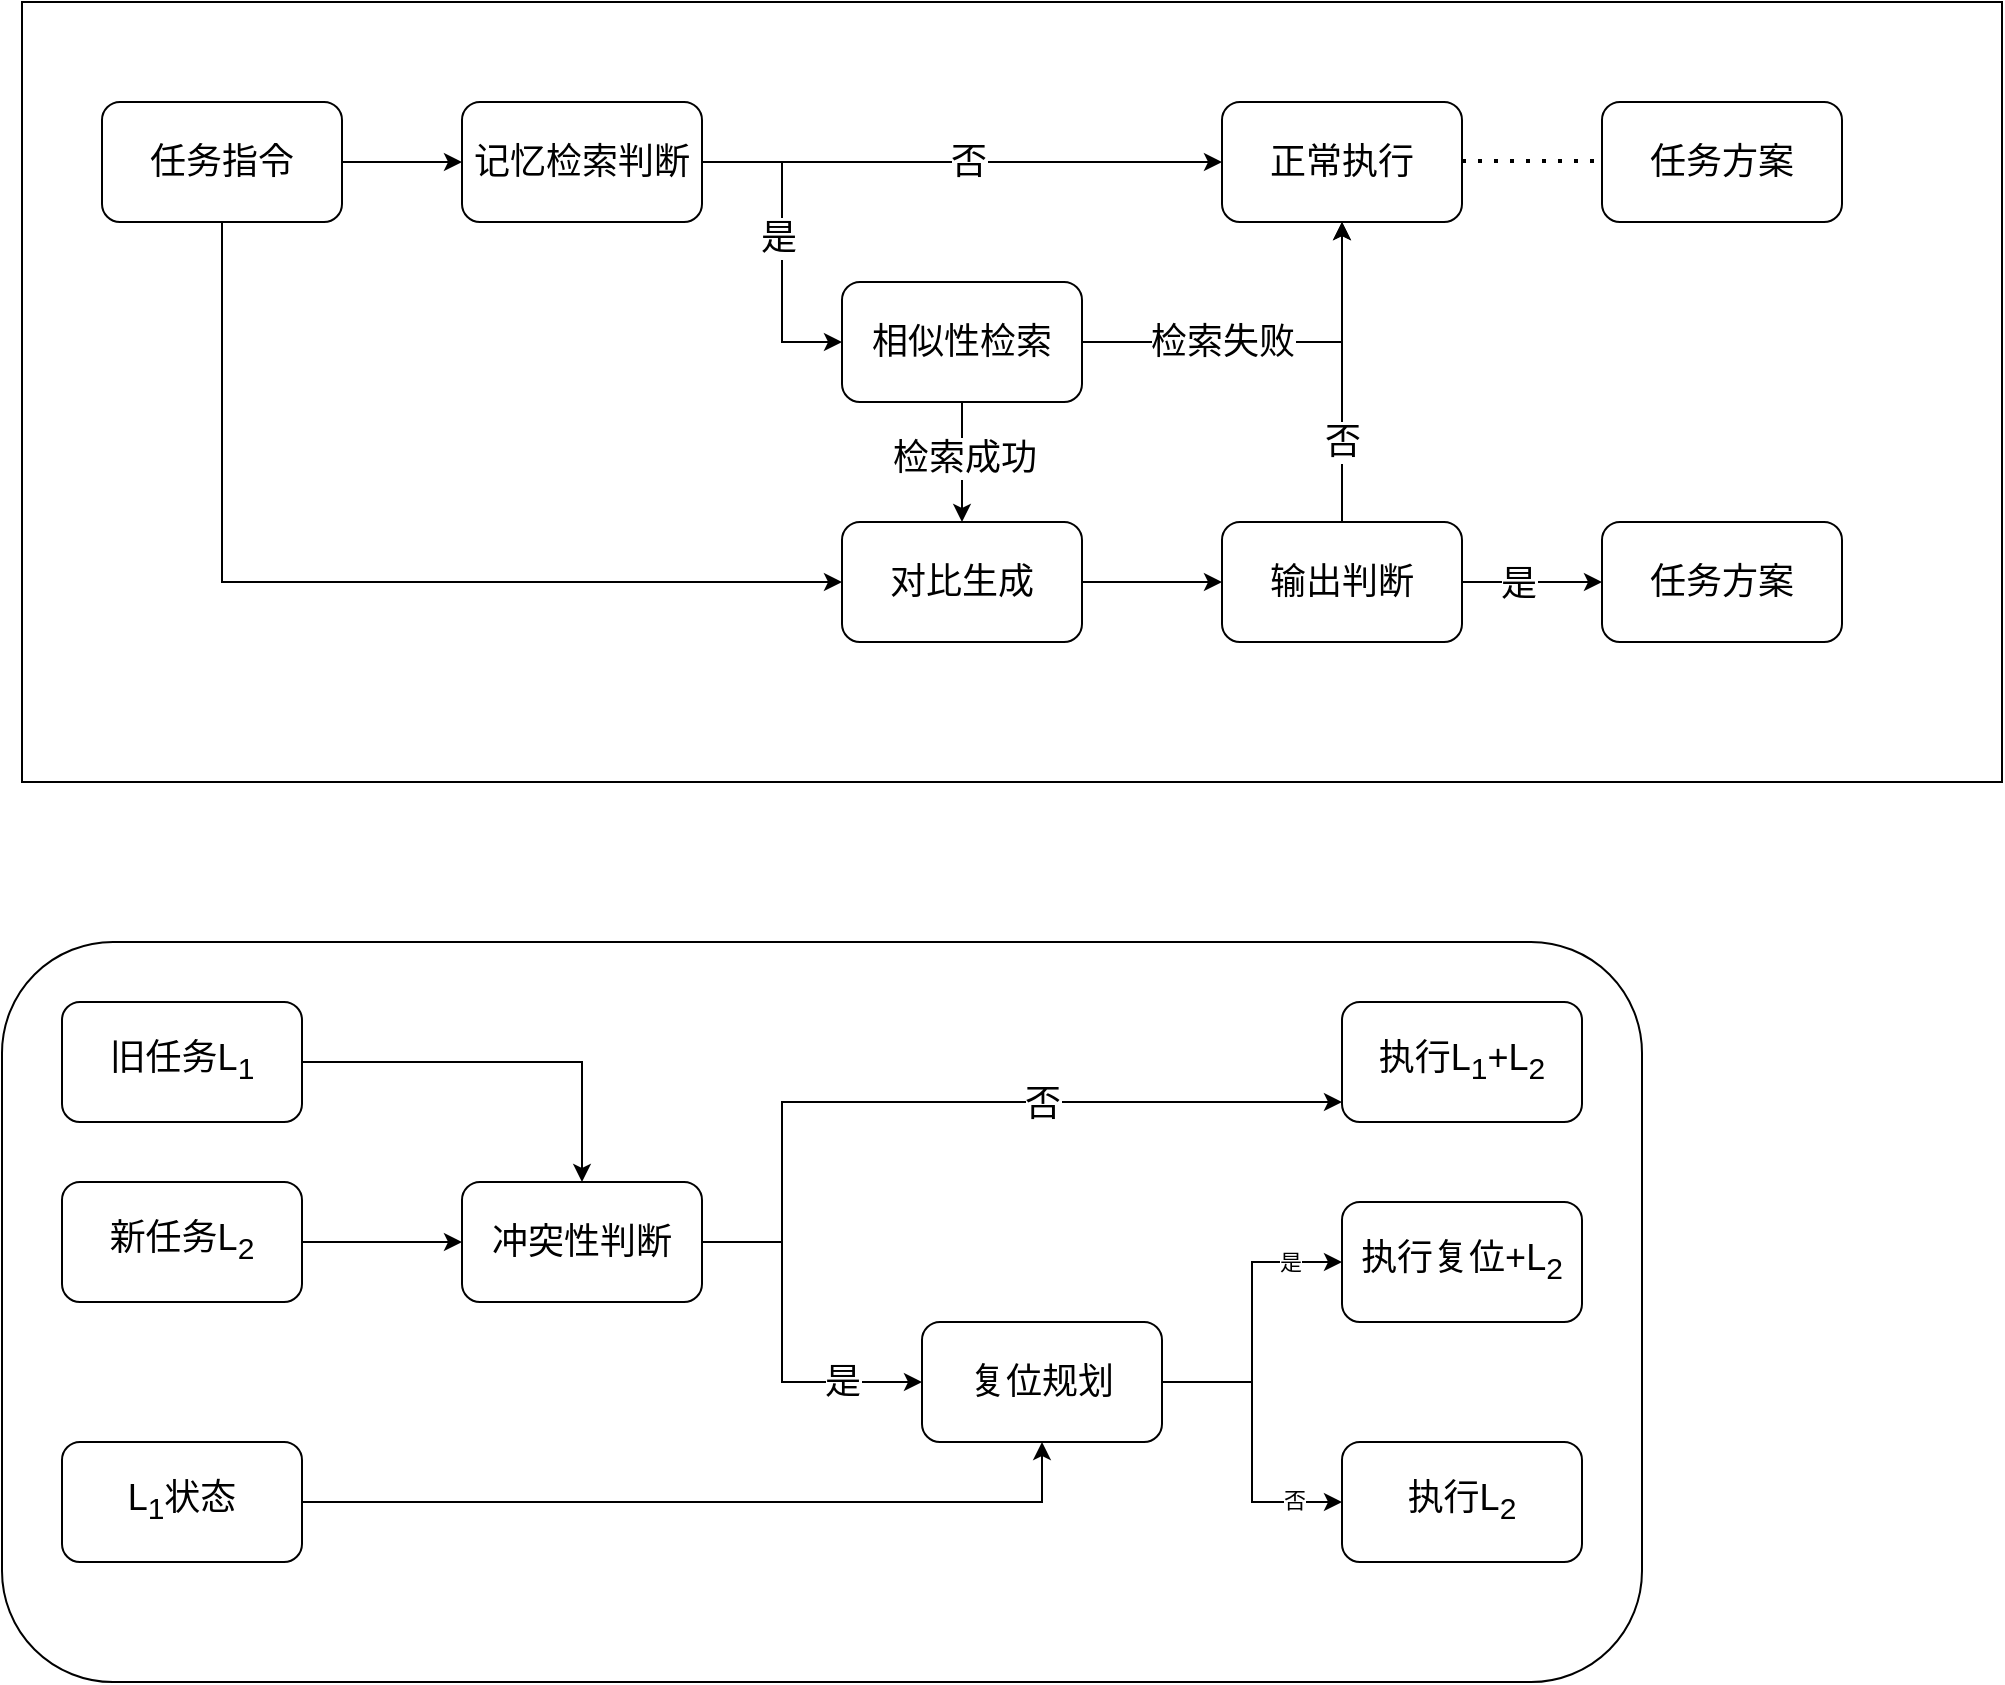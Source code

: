<mxfile version="26.0.5">
  <diagram name="Page-1" id="IPtiExaKncA8bv29iWhq">
    <mxGraphModel dx="1221" dy="538" grid="1" gridSize="10" guides="1" tooltips="1" connect="1" arrows="1" fold="1" page="1" pageScale="1" pageWidth="850" pageHeight="1100" math="0" shadow="0">
      <root>
        <mxCell id="0" />
        <mxCell id="1" parent="0" />
        <mxCell id="JQew7lFcBhmZI9ggwD8I-80" value="" style="rounded=1;whiteSpace=wrap;html=1;" vertex="1" parent="1">
          <mxGeometry x="40" y="650" width="820" height="370" as="geometry" />
        </mxCell>
        <mxCell id="JQew7lFcBhmZI9ggwD8I-53" value="" style="rounded=0;whiteSpace=wrap;html=1;" vertex="1" parent="1">
          <mxGeometry x="50" y="180" width="990" height="390" as="geometry" />
        </mxCell>
        <mxCell id="JQew7lFcBhmZI9ggwD8I-50" style="edgeStyle=orthogonalEdgeStyle;rounded=0;orthogonalLoop=1;jettySize=auto;html=1;entryX=0;entryY=0.5;entryDx=0;entryDy=0;" edge="1" parent="1" source="JQew7lFcBhmZI9ggwD8I-2" target="JQew7lFcBhmZI9ggwD8I-3">
          <mxGeometry relative="1" as="geometry" />
        </mxCell>
        <mxCell id="JQew7lFcBhmZI9ggwD8I-51" style="edgeStyle=orthogonalEdgeStyle;rounded=0;orthogonalLoop=1;jettySize=auto;html=1;entryX=0;entryY=0.5;entryDx=0;entryDy=0;" edge="1" parent="1" source="JQew7lFcBhmZI9ggwD8I-2" target="JQew7lFcBhmZI9ggwD8I-9">
          <mxGeometry relative="1" as="geometry">
            <Array as="points">
              <mxPoint x="150" y="470" />
            </Array>
          </mxGeometry>
        </mxCell>
        <mxCell id="JQew7lFcBhmZI9ggwD8I-2" value="&lt;font style=&quot;font-size: 18px;&quot;&gt;任务指令&lt;/font&gt;" style="rounded=1;whiteSpace=wrap;html=1;" vertex="1" parent="1">
          <mxGeometry x="90" y="230" width="120" height="60" as="geometry" />
        </mxCell>
        <mxCell id="JQew7lFcBhmZI9ggwD8I-8" value="" style="edgeStyle=orthogonalEdgeStyle;rounded=0;orthogonalLoop=1;jettySize=auto;html=1;" edge="1" parent="1" source="JQew7lFcBhmZI9ggwD8I-3" target="JQew7lFcBhmZI9ggwD8I-7">
          <mxGeometry relative="1" as="geometry">
            <Array as="points">
              <mxPoint x="430" y="260" />
              <mxPoint x="430" y="350" />
            </Array>
          </mxGeometry>
        </mxCell>
        <mxCell id="JQew7lFcBhmZI9ggwD8I-32" value="&lt;span style=&quot;font-size: 18px;&quot;&gt;是&lt;/span&gt;" style="edgeLabel;html=1;align=center;verticalAlign=middle;resizable=0;points=[];" vertex="1" connectable="0" parent="JQew7lFcBhmZI9ggwD8I-8">
          <mxGeometry x="-0.025" y="-2" relative="1" as="geometry">
            <mxPoint as="offset" />
          </mxGeometry>
        </mxCell>
        <mxCell id="JQew7lFcBhmZI9ggwD8I-33" style="edgeStyle=orthogonalEdgeStyle;rounded=0;orthogonalLoop=1;jettySize=auto;html=1;exitX=1;exitY=0.5;exitDx=0;exitDy=0;entryX=0;entryY=0.5;entryDx=0;entryDy=0;" edge="1" parent="1" source="JQew7lFcBhmZI9ggwD8I-3" target="JQew7lFcBhmZI9ggwD8I-5">
          <mxGeometry relative="1" as="geometry" />
        </mxCell>
        <mxCell id="JQew7lFcBhmZI9ggwD8I-34" value="&lt;font style=&quot;font-size: 18px;&quot;&gt;否&lt;/font&gt;" style="edgeLabel;html=1;align=center;verticalAlign=middle;resizable=0;points=[];" vertex="1" connectable="0" parent="JQew7lFcBhmZI9ggwD8I-33">
          <mxGeometry x="0.022" relative="1" as="geometry">
            <mxPoint as="offset" />
          </mxGeometry>
        </mxCell>
        <mxCell id="JQew7lFcBhmZI9ggwD8I-3" value="&lt;font style=&quot;font-size: 18px;&quot;&gt;记忆检索判断&lt;/font&gt;" style="whiteSpace=wrap;html=1;rounded=1;" vertex="1" parent="1">
          <mxGeometry x="270" y="230" width="120" height="60" as="geometry" />
        </mxCell>
        <mxCell id="JQew7lFcBhmZI9ggwD8I-5" value="&lt;font style=&quot;font-size: 18px;&quot;&gt;正常执行&lt;/font&gt;" style="whiteSpace=wrap;html=1;rounded=1;" vertex="1" parent="1">
          <mxGeometry x="650" y="230" width="120" height="60" as="geometry" />
        </mxCell>
        <mxCell id="JQew7lFcBhmZI9ggwD8I-38" style="edgeStyle=orthogonalEdgeStyle;rounded=0;orthogonalLoop=1;jettySize=auto;html=1;exitX=0.5;exitY=1;exitDx=0;exitDy=0;entryX=0.5;entryY=0;entryDx=0;entryDy=0;" edge="1" parent="1" source="JQew7lFcBhmZI9ggwD8I-7" target="JQew7lFcBhmZI9ggwD8I-9">
          <mxGeometry relative="1" as="geometry" />
        </mxCell>
        <mxCell id="JQew7lFcBhmZI9ggwD8I-40" value="&lt;font style=&quot;font-size: 18px;&quot;&gt;检索成功&lt;/font&gt;" style="edgeLabel;html=1;align=center;verticalAlign=middle;resizable=0;points=[];" vertex="1" connectable="0" parent="JQew7lFcBhmZI9ggwD8I-38">
          <mxGeometry x="-0.083" y="1" relative="1" as="geometry">
            <mxPoint as="offset" />
          </mxGeometry>
        </mxCell>
        <mxCell id="JQew7lFcBhmZI9ggwD8I-41" style="edgeStyle=orthogonalEdgeStyle;rounded=0;orthogonalLoop=1;jettySize=auto;html=1;exitX=1;exitY=0.5;exitDx=0;exitDy=0;entryX=0.5;entryY=1;entryDx=0;entryDy=0;" edge="1" parent="1" source="JQew7lFcBhmZI9ggwD8I-7" target="JQew7lFcBhmZI9ggwD8I-5">
          <mxGeometry relative="1" as="geometry" />
        </mxCell>
        <mxCell id="JQew7lFcBhmZI9ggwD8I-42" value="&lt;font style=&quot;font-size: 18px;&quot;&gt;检索失败&lt;/font&gt;" style="edgeLabel;html=1;align=center;verticalAlign=middle;resizable=0;points=[];" vertex="1" connectable="0" parent="JQew7lFcBhmZI9ggwD8I-41">
          <mxGeometry x="-0.264" y="-3" relative="1" as="geometry">
            <mxPoint y="-3" as="offset" />
          </mxGeometry>
        </mxCell>
        <mxCell id="JQew7lFcBhmZI9ggwD8I-7" value="&lt;font style=&quot;font-size: 18px;&quot;&gt;相似性检索&lt;/font&gt;" style="whiteSpace=wrap;html=1;rounded=1;" vertex="1" parent="1">
          <mxGeometry x="460" y="320" width="120" height="60" as="geometry" />
        </mxCell>
        <mxCell id="JQew7lFcBhmZI9ggwD8I-15" value="" style="edgeStyle=orthogonalEdgeStyle;rounded=0;orthogonalLoop=1;jettySize=auto;html=1;" edge="1" parent="1" source="JQew7lFcBhmZI9ggwD8I-9" target="JQew7lFcBhmZI9ggwD8I-14">
          <mxGeometry relative="1" as="geometry" />
        </mxCell>
        <mxCell id="JQew7lFcBhmZI9ggwD8I-9" value="&lt;font style=&quot;font-size: 18px;&quot;&gt;对比生成&lt;/font&gt;" style="whiteSpace=wrap;html=1;rounded=1;" vertex="1" parent="1">
          <mxGeometry x="460" y="440" width="120" height="60" as="geometry" />
        </mxCell>
        <mxCell id="JQew7lFcBhmZI9ggwD8I-43" style="edgeStyle=orthogonalEdgeStyle;rounded=0;orthogonalLoop=1;jettySize=auto;html=1;entryX=0.5;entryY=1;entryDx=0;entryDy=0;" edge="1" parent="1" source="JQew7lFcBhmZI9ggwD8I-14" target="JQew7lFcBhmZI9ggwD8I-5">
          <mxGeometry relative="1" as="geometry" />
        </mxCell>
        <mxCell id="JQew7lFcBhmZI9ggwD8I-44" value="&lt;font style=&quot;font-size: 18px;&quot;&gt;否&lt;/font&gt;" style="edgeLabel;html=1;align=center;verticalAlign=middle;resizable=0;points=[];" vertex="1" connectable="0" parent="JQew7lFcBhmZI9ggwD8I-43">
          <mxGeometry x="-0.286" y="1" relative="1" as="geometry">
            <mxPoint x="1" y="13" as="offset" />
          </mxGeometry>
        </mxCell>
        <mxCell id="JQew7lFcBhmZI9ggwD8I-45" style="edgeStyle=orthogonalEdgeStyle;rounded=0;orthogonalLoop=1;jettySize=auto;html=1;entryX=0;entryY=0.5;entryDx=0;entryDy=0;" edge="1" parent="1" source="JQew7lFcBhmZI9ggwD8I-14" target="JQew7lFcBhmZI9ggwD8I-28">
          <mxGeometry relative="1" as="geometry" />
        </mxCell>
        <mxCell id="JQew7lFcBhmZI9ggwD8I-46" value="&lt;font style=&quot;font-size: 18px;&quot;&gt;是&lt;/font&gt;" style="edgeLabel;html=1;align=center;verticalAlign=middle;resizable=0;points=[];" vertex="1" connectable="0" parent="JQew7lFcBhmZI9ggwD8I-45">
          <mxGeometry x="-0.22" y="-1" relative="1" as="geometry">
            <mxPoint as="offset" />
          </mxGeometry>
        </mxCell>
        <mxCell id="JQew7lFcBhmZI9ggwD8I-14" value="&lt;font style=&quot;font-size: 18px;&quot;&gt;输出判断&lt;/font&gt;" style="whiteSpace=wrap;html=1;rounded=1;" vertex="1" parent="1">
          <mxGeometry x="650" y="440" width="120" height="60" as="geometry" />
        </mxCell>
        <mxCell id="JQew7lFcBhmZI9ggwD8I-28" value="&lt;font style=&quot;font-size: 18px;&quot;&gt;任务方案&lt;/font&gt;" style="rounded=1;whiteSpace=wrap;html=1;" vertex="1" parent="1">
          <mxGeometry x="840" y="440" width="120" height="60" as="geometry" />
        </mxCell>
        <mxCell id="JQew7lFcBhmZI9ggwD8I-47" value="&lt;span style=&quot;font-size: 18px;&quot;&gt;任务方案&lt;/span&gt;" style="whiteSpace=wrap;html=1;rounded=1;" vertex="1" parent="1">
          <mxGeometry x="840" y="230" width="120" height="60" as="geometry" />
        </mxCell>
        <mxCell id="JQew7lFcBhmZI9ggwD8I-49" value="" style="endArrow=none;dashed=1;html=1;dashPattern=1 3;strokeWidth=2;rounded=0;entryX=0;entryY=0.5;entryDx=0;entryDy=0;" edge="1" parent="1">
          <mxGeometry width="50" height="50" relative="1" as="geometry">
            <mxPoint x="770" y="259.44" as="sourcePoint" />
            <mxPoint x="840" y="259.44" as="targetPoint" />
          </mxGeometry>
        </mxCell>
        <mxCell id="JQew7lFcBhmZI9ggwD8I-57" value="" style="edgeStyle=orthogonalEdgeStyle;rounded=0;orthogonalLoop=1;jettySize=auto;html=1;" edge="1" parent="1" source="JQew7lFcBhmZI9ggwD8I-55" target="JQew7lFcBhmZI9ggwD8I-56">
          <mxGeometry relative="1" as="geometry" />
        </mxCell>
        <mxCell id="JQew7lFcBhmZI9ggwD8I-55" value="&lt;span style=&quot;font-size: 18px;&quot;&gt;新任务L&lt;sub&gt;2&lt;/sub&gt;&lt;/span&gt;" style="rounded=1;whiteSpace=wrap;html=1;" vertex="1" parent="1">
          <mxGeometry x="70" y="770" width="120" height="60" as="geometry" />
        </mxCell>
        <mxCell id="JQew7lFcBhmZI9ggwD8I-62" value="" style="edgeStyle=orthogonalEdgeStyle;rounded=0;orthogonalLoop=1;jettySize=auto;html=1;" edge="1" parent="1" source="JQew7lFcBhmZI9ggwD8I-56" target="JQew7lFcBhmZI9ggwD8I-61">
          <mxGeometry relative="1" as="geometry">
            <Array as="points">
              <mxPoint x="430" y="800" />
              <mxPoint x="430" y="730" />
            </Array>
          </mxGeometry>
        </mxCell>
        <mxCell id="JQew7lFcBhmZI9ggwD8I-65" value="&lt;font style=&quot;font-size: 18px;&quot;&gt;否&lt;/font&gt;" style="edgeLabel;html=1;align=center;verticalAlign=middle;resizable=0;points=[];" vertex="1" connectable="0" parent="JQew7lFcBhmZI9ggwD8I-62">
          <mxGeometry x="0.63" y="-1" relative="1" as="geometry">
            <mxPoint x="-78" as="offset" />
          </mxGeometry>
        </mxCell>
        <mxCell id="JQew7lFcBhmZI9ggwD8I-64" value="" style="edgeStyle=orthogonalEdgeStyle;rounded=0;orthogonalLoop=1;jettySize=auto;html=1;" edge="1" parent="1" source="JQew7lFcBhmZI9ggwD8I-56" target="JQew7lFcBhmZI9ggwD8I-63">
          <mxGeometry relative="1" as="geometry">
            <Array as="points">
              <mxPoint x="430" y="800" />
              <mxPoint x="430" y="870" />
            </Array>
          </mxGeometry>
        </mxCell>
        <mxCell id="JQew7lFcBhmZI9ggwD8I-66" value="&lt;font style=&quot;font-size: 18px;&quot;&gt;是&lt;/font&gt;" style="edgeLabel;html=1;align=center;verticalAlign=middle;resizable=0;points=[];" vertex="1" connectable="0" parent="JQew7lFcBhmZI9ggwD8I-64">
          <mxGeometry x="0.679" y="2" relative="1" as="geometry">
            <mxPoint x="-11" y="2" as="offset" />
          </mxGeometry>
        </mxCell>
        <mxCell id="JQew7lFcBhmZI9ggwD8I-56" value="&lt;font style=&quot;font-size: 18px;&quot;&gt;冲突性判断&lt;/font&gt;" style="whiteSpace=wrap;html=1;rounded=1;" vertex="1" parent="1">
          <mxGeometry x="270" y="770" width="120" height="60" as="geometry" />
        </mxCell>
        <mxCell id="JQew7lFcBhmZI9ggwD8I-60" style="edgeStyle=orthogonalEdgeStyle;rounded=0;orthogonalLoop=1;jettySize=auto;html=1;entryX=0.5;entryY=0;entryDx=0;entryDy=0;" edge="1" parent="1" source="JQew7lFcBhmZI9ggwD8I-58" target="JQew7lFcBhmZI9ggwD8I-56">
          <mxGeometry relative="1" as="geometry" />
        </mxCell>
        <mxCell id="JQew7lFcBhmZI9ggwD8I-58" value="&lt;font style=&quot;font-size: 18px;&quot;&gt;旧任务L&lt;sub&gt;1&lt;/sub&gt;&lt;/font&gt;" style="whiteSpace=wrap;html=1;rounded=1;" vertex="1" parent="1">
          <mxGeometry x="70" y="680" width="120" height="60" as="geometry" />
        </mxCell>
        <mxCell id="JQew7lFcBhmZI9ggwD8I-61" value="&lt;font style=&quot;font-size: 18px;&quot;&gt;执行L&lt;sub&gt;1&lt;/sub&gt;+L&lt;sub&gt;2&lt;/sub&gt;&lt;/font&gt;" style="whiteSpace=wrap;html=1;rounded=1;" vertex="1" parent="1">
          <mxGeometry x="710" y="680" width="120" height="60" as="geometry" />
        </mxCell>
        <mxCell id="JQew7lFcBhmZI9ggwD8I-76" style="edgeStyle=orthogonalEdgeStyle;rounded=0;orthogonalLoop=1;jettySize=auto;html=1;entryX=0;entryY=0.5;entryDx=0;entryDy=0;" edge="1" parent="1" source="JQew7lFcBhmZI9ggwD8I-63" target="JQew7lFcBhmZI9ggwD8I-69">
          <mxGeometry relative="1" as="geometry" />
        </mxCell>
        <mxCell id="JQew7lFcBhmZI9ggwD8I-78" value="是" style="edgeLabel;html=1;align=center;verticalAlign=middle;resizable=0;points=[];" vertex="1" connectable="0" parent="JQew7lFcBhmZI9ggwD8I-76">
          <mxGeometry x="0.651" relative="1" as="geometry">
            <mxPoint as="offset" />
          </mxGeometry>
        </mxCell>
        <mxCell id="JQew7lFcBhmZI9ggwD8I-77" style="edgeStyle=orthogonalEdgeStyle;rounded=0;orthogonalLoop=1;jettySize=auto;html=1;entryX=0;entryY=0.5;entryDx=0;entryDy=0;" edge="1" parent="1" source="JQew7lFcBhmZI9ggwD8I-63" target="JQew7lFcBhmZI9ggwD8I-71">
          <mxGeometry relative="1" as="geometry" />
        </mxCell>
        <mxCell id="JQew7lFcBhmZI9ggwD8I-79" value="否" style="edgeLabel;html=1;align=center;verticalAlign=middle;resizable=0;points=[];" vertex="1" connectable="0" parent="JQew7lFcBhmZI9ggwD8I-77">
          <mxGeometry x="0.677" y="1" relative="1" as="geometry">
            <mxPoint as="offset" />
          </mxGeometry>
        </mxCell>
        <mxCell id="JQew7lFcBhmZI9ggwD8I-63" value="&lt;font style=&quot;font-size: 18px;&quot;&gt;复位规划&lt;/font&gt;" style="whiteSpace=wrap;html=1;rounded=1;" vertex="1" parent="1">
          <mxGeometry x="500" y="840" width="120" height="60" as="geometry" />
        </mxCell>
        <mxCell id="JQew7lFcBhmZI9ggwD8I-75" style="edgeStyle=orthogonalEdgeStyle;rounded=0;orthogonalLoop=1;jettySize=auto;html=1;entryX=0.5;entryY=1;entryDx=0;entryDy=0;" edge="1" parent="1" source="JQew7lFcBhmZI9ggwD8I-67" target="JQew7lFcBhmZI9ggwD8I-63">
          <mxGeometry relative="1" as="geometry" />
        </mxCell>
        <mxCell id="JQew7lFcBhmZI9ggwD8I-67" value="&lt;span style=&quot;font-size: 18px;&quot;&gt;L&lt;sub&gt;1&lt;/sub&gt;状态&lt;/span&gt;" style="rounded=1;whiteSpace=wrap;html=1;" vertex="1" parent="1">
          <mxGeometry x="70" y="900" width="120" height="60" as="geometry" />
        </mxCell>
        <mxCell id="JQew7lFcBhmZI9ggwD8I-69" value="&lt;font style=&quot;font-size: 18px;&quot;&gt;执行复位+L&lt;sub&gt;2&lt;/sub&gt;&lt;/font&gt;" style="whiteSpace=wrap;html=1;rounded=1;" vertex="1" parent="1">
          <mxGeometry x="710" y="780" width="120" height="60" as="geometry" />
        </mxCell>
        <mxCell id="JQew7lFcBhmZI9ggwD8I-71" value="&lt;font style=&quot;font-size: 18px;&quot;&gt;执行L&lt;sub&gt;2&lt;/sub&gt;&lt;/font&gt;" style="whiteSpace=wrap;html=1;rounded=1;" vertex="1" parent="1">
          <mxGeometry x="710" y="900" width="120" height="60" as="geometry" />
        </mxCell>
      </root>
    </mxGraphModel>
  </diagram>
</mxfile>

